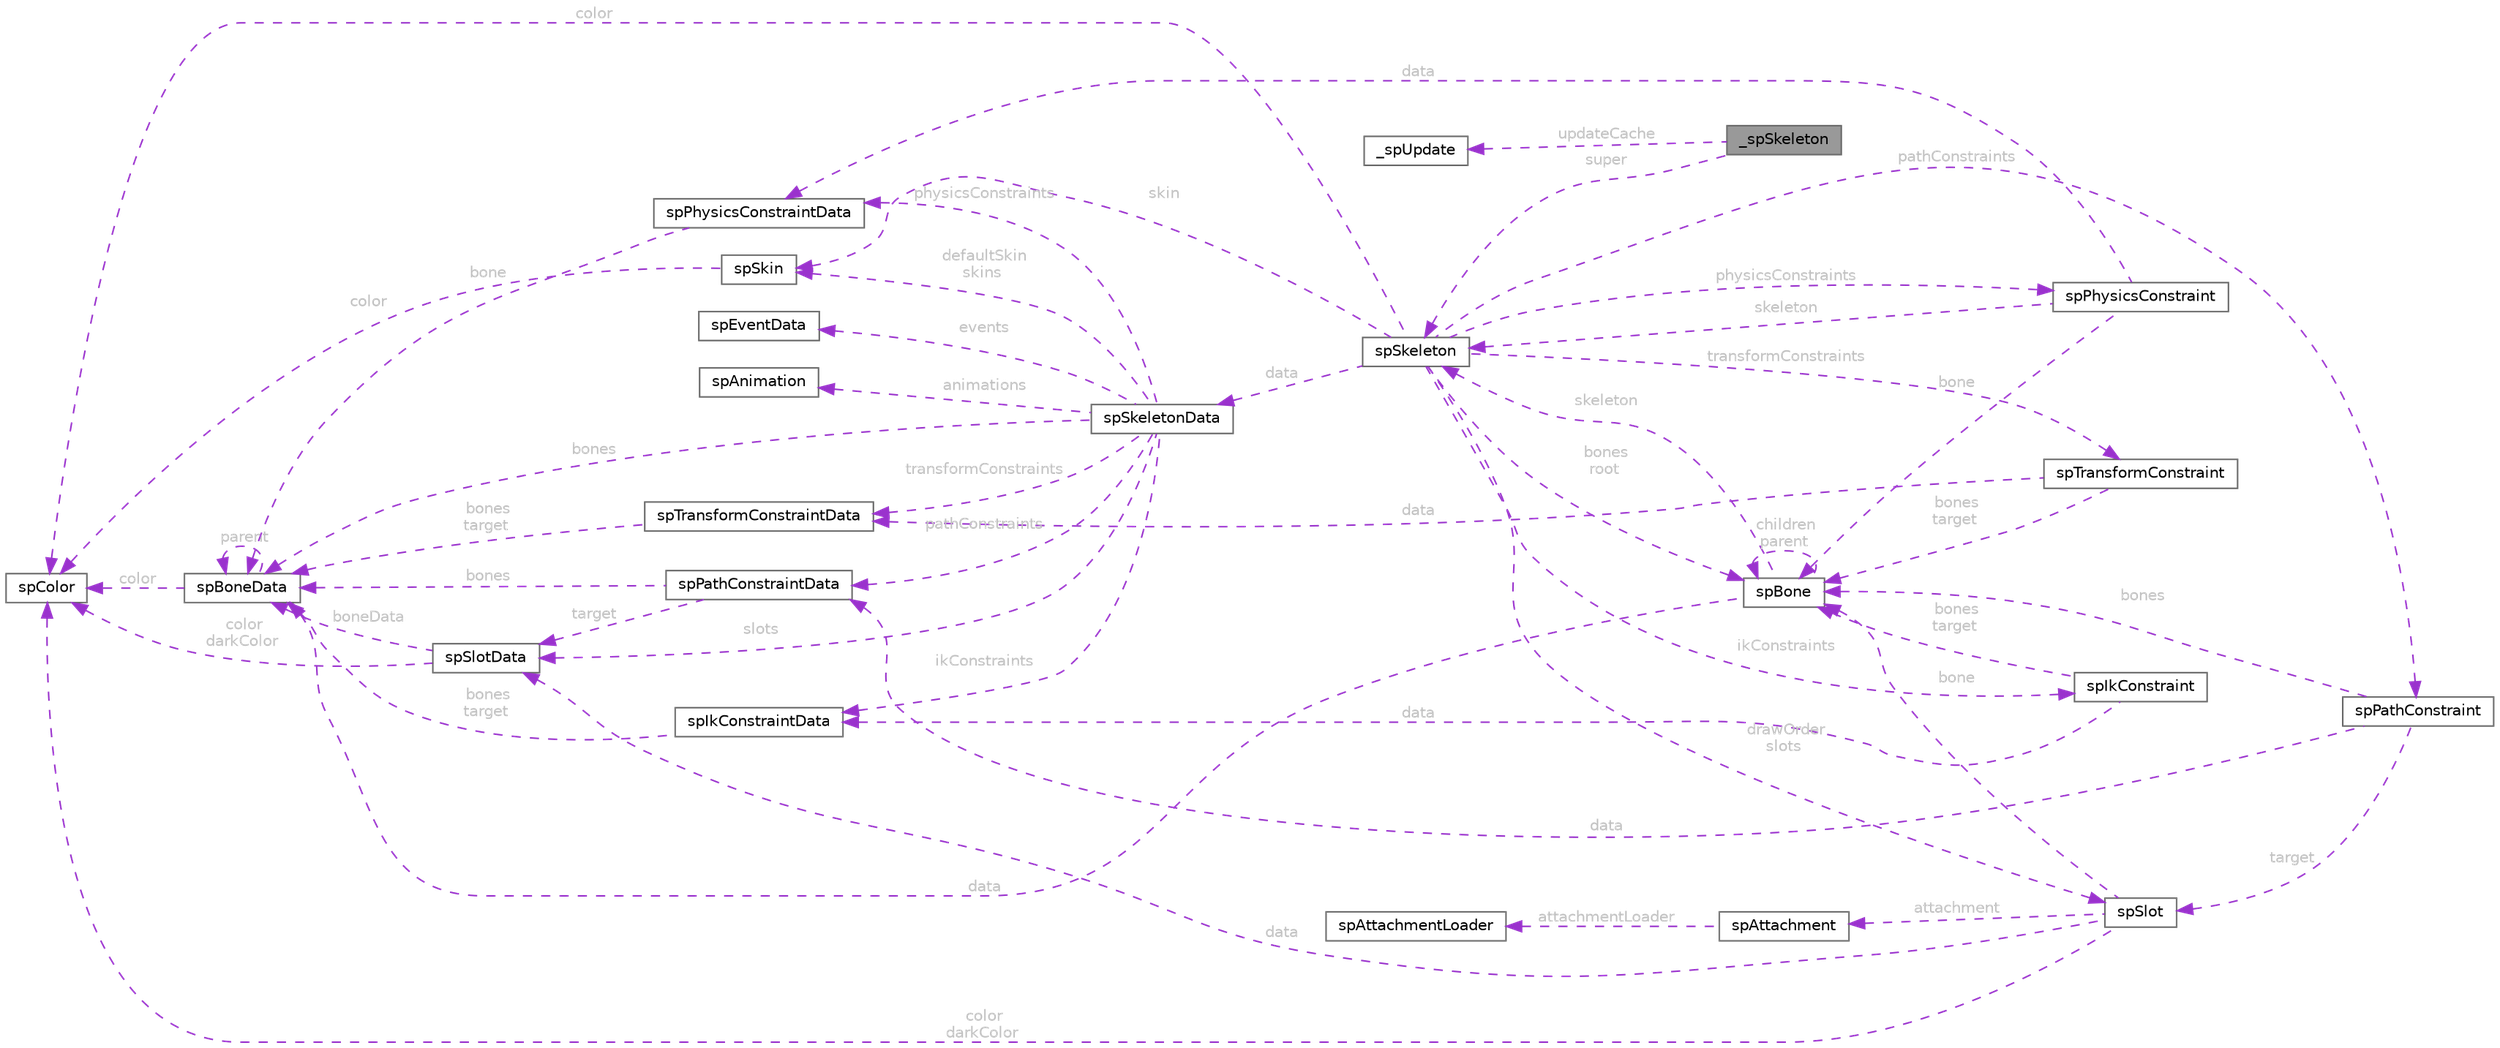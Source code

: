 digraph "_spSkeleton"
{
 // LATEX_PDF_SIZE
  bgcolor="transparent";
  edge [fontname=Helvetica,fontsize=10,labelfontname=Helvetica,labelfontsize=10];
  node [fontname=Helvetica,fontsize=10,shape=box,height=0.2,width=0.4];
  rankdir="LR";
  Node1 [id="Node000001",label="_spSkeleton",height=0.2,width=0.4,color="gray40", fillcolor="grey60", style="filled", fontcolor="black",tooltip=" "];
  Node2 -> Node1 [id="edge1_Node000001_Node000002",dir="back",color="darkorchid3",style="dashed",tooltip=" ",label=" super",fontcolor="grey" ];
  Node2 [id="Node000002",label="spSkeleton",height=0.2,width=0.4,color="gray40", fillcolor="white", style="filled",URL="$structsp_skeleton.html",tooltip=" "];
  Node3 -> Node2 [id="edge2_Node000002_Node000003",dir="back",color="darkorchid3",style="dashed",tooltip=" ",label=" data",fontcolor="grey" ];
  Node3 [id="Node000003",label="spSkeletonData",height=0.2,width=0.4,color="gray40", fillcolor="white", style="filled",URL="$structsp_skeleton_data.html",tooltip=" "];
  Node4 -> Node3 [id="edge3_Node000003_Node000004",dir="back",color="darkorchid3",style="dashed",tooltip=" ",label=" bones",fontcolor="grey" ];
  Node4 [id="Node000004",label="spBoneData",height=0.2,width=0.4,color="gray40", fillcolor="white", style="filled",URL="$structsp_bone_data.html",tooltip=" "];
  Node4 -> Node4 [id="edge4_Node000004_Node000004",dir="back",color="darkorchid3",style="dashed",tooltip=" ",label=" parent",fontcolor="grey" ];
  Node5 -> Node4 [id="edge5_Node000004_Node000005",dir="back",color="darkorchid3",style="dashed",tooltip=" ",label=" color",fontcolor="grey" ];
  Node5 [id="Node000005",label="spColor",height=0.2,width=0.4,color="gray40", fillcolor="white", style="filled",URL="$structsp_color.html",tooltip=" "];
  Node6 -> Node3 [id="edge6_Node000003_Node000006",dir="back",color="darkorchid3",style="dashed",tooltip=" ",label=" slots",fontcolor="grey" ];
  Node6 [id="Node000006",label="spSlotData",height=0.2,width=0.4,color="gray40", fillcolor="white", style="filled",URL="$structsp_slot_data.html",tooltip=" "];
  Node4 -> Node6 [id="edge7_Node000006_Node000004",dir="back",color="darkorchid3",style="dashed",tooltip=" ",label=" boneData",fontcolor="grey" ];
  Node5 -> Node6 [id="edge8_Node000006_Node000005",dir="back",color="darkorchid3",style="dashed",tooltip=" ",label=" color\ndarkColor",fontcolor="grey" ];
  Node7 -> Node3 [id="edge9_Node000003_Node000007",dir="back",color="darkorchid3",style="dashed",tooltip=" ",label=" defaultSkin\nskins",fontcolor="grey" ];
  Node7 [id="Node000007",label="spSkin",height=0.2,width=0.4,color="gray40", fillcolor="white", style="filled",URL="$structsp_skin.html",tooltip=" "];
  Node5 -> Node7 [id="edge10_Node000007_Node000005",dir="back",color="darkorchid3",style="dashed",tooltip=" ",label=" color",fontcolor="grey" ];
  Node8 -> Node3 [id="edge11_Node000003_Node000008",dir="back",color="darkorchid3",style="dashed",tooltip=" ",label=" events",fontcolor="grey" ];
  Node8 [id="Node000008",label="spEventData",height=0.2,width=0.4,color="gray40", fillcolor="white", style="filled",URL="$structsp_event_data.html",tooltip=" "];
  Node9 -> Node3 [id="edge12_Node000003_Node000009",dir="back",color="darkorchid3",style="dashed",tooltip=" ",label=" animations",fontcolor="grey" ];
  Node9 [id="Node000009",label="spAnimation",height=0.2,width=0.4,color="gray40", fillcolor="white", style="filled",URL="$structsp_animation.html",tooltip=" "];
  Node10 -> Node3 [id="edge13_Node000003_Node000010",dir="back",color="darkorchid3",style="dashed",tooltip=" ",label=" ikConstraints",fontcolor="grey" ];
  Node10 [id="Node000010",label="spIkConstraintData",height=0.2,width=0.4,color="gray40", fillcolor="white", style="filled",URL="$structsp_ik_constraint_data.html",tooltip=" "];
  Node4 -> Node10 [id="edge14_Node000010_Node000004",dir="back",color="darkorchid3",style="dashed",tooltip=" ",label=" bones\ntarget",fontcolor="grey" ];
  Node11 -> Node3 [id="edge15_Node000003_Node000011",dir="back",color="darkorchid3",style="dashed",tooltip=" ",label=" transformConstraints",fontcolor="grey" ];
  Node11 [id="Node000011",label="spTransformConstraintData",height=0.2,width=0.4,color="gray40", fillcolor="white", style="filled",URL="$structsp_transform_constraint_data.html",tooltip=" "];
  Node4 -> Node11 [id="edge16_Node000011_Node000004",dir="back",color="darkorchid3",style="dashed",tooltip=" ",label=" bones\ntarget",fontcolor="grey" ];
  Node12 -> Node3 [id="edge17_Node000003_Node000012",dir="back",color="darkorchid3",style="dashed",tooltip=" ",label=" pathConstraints",fontcolor="grey" ];
  Node12 [id="Node000012",label="spPathConstraintData",height=0.2,width=0.4,color="gray40", fillcolor="white", style="filled",URL="$structsp_path_constraint_data.html",tooltip=" "];
  Node4 -> Node12 [id="edge18_Node000012_Node000004",dir="back",color="darkorchid3",style="dashed",tooltip=" ",label=" bones",fontcolor="grey" ];
  Node6 -> Node12 [id="edge19_Node000012_Node000006",dir="back",color="darkorchid3",style="dashed",tooltip=" ",label=" target",fontcolor="grey" ];
  Node13 -> Node3 [id="edge20_Node000003_Node000013",dir="back",color="darkorchid3",style="dashed",tooltip=" ",label=" physicsConstraints",fontcolor="grey" ];
  Node13 [id="Node000013",label="spPhysicsConstraintData",height=0.2,width=0.4,color="gray40", fillcolor="white", style="filled",URL="$structsp_physics_constraint_data.html",tooltip=" "];
  Node4 -> Node13 [id="edge21_Node000013_Node000004",dir="back",color="darkorchid3",style="dashed",tooltip=" ",label=" bone",fontcolor="grey" ];
  Node14 -> Node2 [id="edge22_Node000002_Node000014",dir="back",color="darkorchid3",style="dashed",tooltip=" ",label=" bones\nroot",fontcolor="grey" ];
  Node14 [id="Node000014",label="spBone",height=0.2,width=0.4,color="gray40", fillcolor="white", style="filled",URL="$structsp_bone.html",tooltip=" "];
  Node4 -> Node14 [id="edge23_Node000014_Node000004",dir="back",color="darkorchid3",style="dashed",tooltip=" ",label=" data",fontcolor="grey" ];
  Node2 -> Node14 [id="edge24_Node000014_Node000002",dir="back",color="darkorchid3",style="dashed",tooltip=" ",label=" skeleton",fontcolor="grey" ];
  Node14 -> Node14 [id="edge25_Node000014_Node000014",dir="back",color="darkorchid3",style="dashed",tooltip=" ",label=" children\nparent",fontcolor="grey" ];
  Node15 -> Node2 [id="edge26_Node000002_Node000015",dir="back",color="darkorchid3",style="dashed",tooltip=" ",label=" drawOrder\nslots",fontcolor="grey" ];
  Node15 [id="Node000015",label="spSlot",height=0.2,width=0.4,color="gray40", fillcolor="white", style="filled",URL="$structsp_slot.html",tooltip=" "];
  Node6 -> Node15 [id="edge27_Node000015_Node000006",dir="back",color="darkorchid3",style="dashed",tooltip=" ",label=" data",fontcolor="grey" ];
  Node14 -> Node15 [id="edge28_Node000015_Node000014",dir="back",color="darkorchid3",style="dashed",tooltip=" ",label=" bone",fontcolor="grey" ];
  Node5 -> Node15 [id="edge29_Node000015_Node000005",dir="back",color="darkorchid3",style="dashed",tooltip=" ",label=" color\ndarkColor",fontcolor="grey" ];
  Node16 -> Node15 [id="edge30_Node000015_Node000016",dir="back",color="darkorchid3",style="dashed",tooltip=" ",label=" attachment",fontcolor="grey" ];
  Node16 [id="Node000016",label="spAttachment",height=0.2,width=0.4,color="gray40", fillcolor="white", style="filled",URL="$structsp_attachment.html",tooltip=" "];
  Node17 -> Node16 [id="edge31_Node000016_Node000017",dir="back",color="darkorchid3",style="dashed",tooltip=" ",label=" attachmentLoader",fontcolor="grey" ];
  Node17 [id="Node000017",label="spAttachmentLoader",height=0.2,width=0.4,color="gray40", fillcolor="white", style="filled",URL="$structsp_attachment_loader.html",tooltip=" "];
  Node18 -> Node2 [id="edge32_Node000002_Node000018",dir="back",color="darkorchid3",style="dashed",tooltip=" ",label=" ikConstraints",fontcolor="grey" ];
  Node18 [id="Node000018",label="spIkConstraint",height=0.2,width=0.4,color="gray40", fillcolor="white", style="filled",URL="$structsp_ik_constraint.html",tooltip=" "];
  Node10 -> Node18 [id="edge33_Node000018_Node000010",dir="back",color="darkorchid3",style="dashed",tooltip=" ",label=" data",fontcolor="grey" ];
  Node14 -> Node18 [id="edge34_Node000018_Node000014",dir="back",color="darkorchid3",style="dashed",tooltip=" ",label=" bones\ntarget",fontcolor="grey" ];
  Node19 -> Node2 [id="edge35_Node000002_Node000019",dir="back",color="darkorchid3",style="dashed",tooltip=" ",label=" transformConstraints",fontcolor="grey" ];
  Node19 [id="Node000019",label="spTransformConstraint",height=0.2,width=0.4,color="gray40", fillcolor="white", style="filled",URL="$structsp_transform_constraint.html",tooltip=" "];
  Node11 -> Node19 [id="edge36_Node000019_Node000011",dir="back",color="darkorchid3",style="dashed",tooltip=" ",label=" data",fontcolor="grey" ];
  Node14 -> Node19 [id="edge37_Node000019_Node000014",dir="back",color="darkorchid3",style="dashed",tooltip=" ",label=" bones\ntarget",fontcolor="grey" ];
  Node20 -> Node2 [id="edge38_Node000002_Node000020",dir="back",color="darkorchid3",style="dashed",tooltip=" ",label=" pathConstraints",fontcolor="grey" ];
  Node20 [id="Node000020",label="spPathConstraint",height=0.2,width=0.4,color="gray40", fillcolor="white", style="filled",URL="$structsp_path_constraint.html",tooltip=" "];
  Node12 -> Node20 [id="edge39_Node000020_Node000012",dir="back",color="darkorchid3",style="dashed",tooltip=" ",label=" data",fontcolor="grey" ];
  Node14 -> Node20 [id="edge40_Node000020_Node000014",dir="back",color="darkorchid3",style="dashed",tooltip=" ",label=" bones",fontcolor="grey" ];
  Node15 -> Node20 [id="edge41_Node000020_Node000015",dir="back",color="darkorchid3",style="dashed",tooltip=" ",label=" target",fontcolor="grey" ];
  Node21 -> Node2 [id="edge42_Node000002_Node000021",dir="back",color="darkorchid3",style="dashed",tooltip=" ",label=" physicsConstraints",fontcolor="grey" ];
  Node21 [id="Node000021",label="spPhysicsConstraint",height=0.2,width=0.4,color="gray40", fillcolor="white", style="filled",URL="$structsp_physics_constraint.html",tooltip=" "];
  Node13 -> Node21 [id="edge43_Node000021_Node000013",dir="back",color="darkorchid3",style="dashed",tooltip=" ",label=" data",fontcolor="grey" ];
  Node14 -> Node21 [id="edge44_Node000021_Node000014",dir="back",color="darkorchid3",style="dashed",tooltip=" ",label=" bone",fontcolor="grey" ];
  Node2 -> Node21 [id="edge45_Node000021_Node000002",dir="back",color="darkorchid3",style="dashed",tooltip=" ",label=" skeleton",fontcolor="grey" ];
  Node7 -> Node2 [id="edge46_Node000002_Node000007",dir="back",color="darkorchid3",style="dashed",tooltip=" ",label=" skin",fontcolor="grey" ];
  Node5 -> Node2 [id="edge47_Node000002_Node000005",dir="back",color="darkorchid3",style="dashed",tooltip=" ",label=" color",fontcolor="grey" ];
  Node22 -> Node1 [id="edge48_Node000001_Node000022",dir="back",color="darkorchid3",style="dashed",tooltip=" ",label=" updateCache",fontcolor="grey" ];
  Node22 [id="Node000022",label="_spUpdate",height=0.2,width=0.4,color="gray40", fillcolor="white", style="filled",URL="$struct__sp_update.html",tooltip=" "];
}
